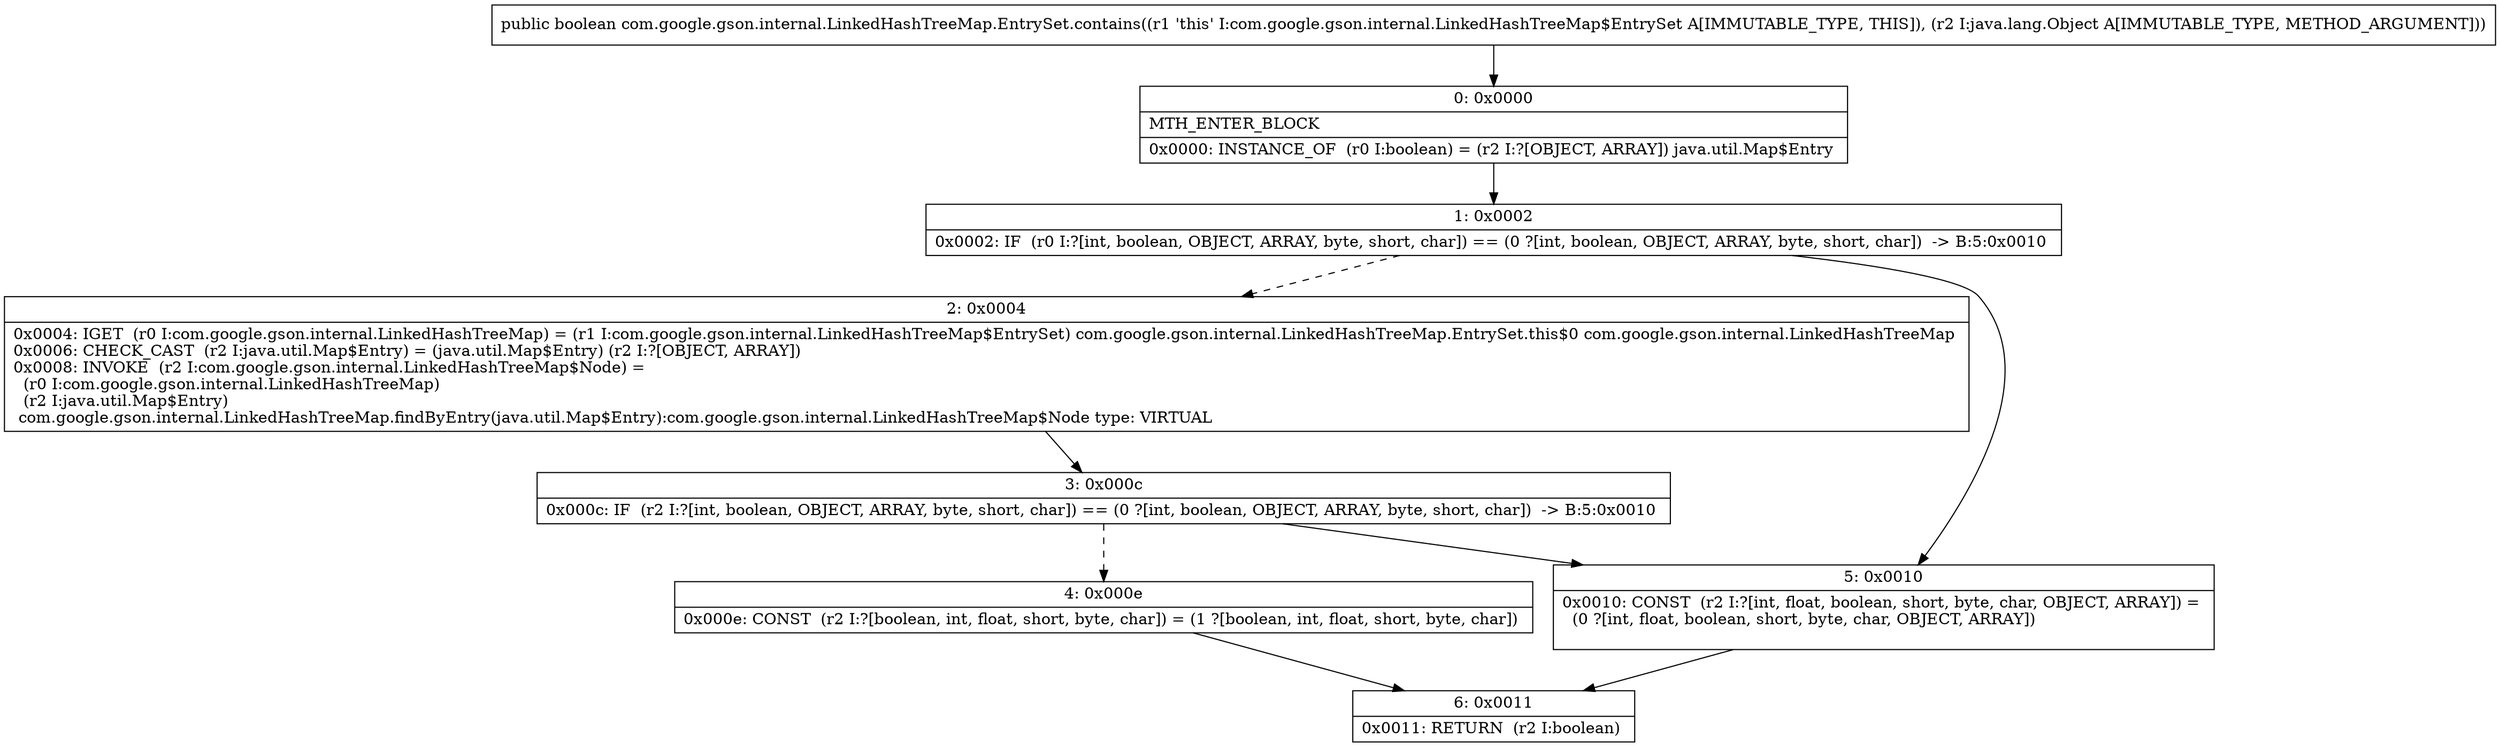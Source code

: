 digraph "CFG forcom.google.gson.internal.LinkedHashTreeMap.EntrySet.contains(Ljava\/lang\/Object;)Z" {
Node_0 [shape=record,label="{0\:\ 0x0000|MTH_ENTER_BLOCK\l|0x0000: INSTANCE_OF  (r0 I:boolean) = (r2 I:?[OBJECT, ARRAY]) java.util.Map$Entry \l}"];
Node_1 [shape=record,label="{1\:\ 0x0002|0x0002: IF  (r0 I:?[int, boolean, OBJECT, ARRAY, byte, short, char]) == (0 ?[int, boolean, OBJECT, ARRAY, byte, short, char])  \-\> B:5:0x0010 \l}"];
Node_2 [shape=record,label="{2\:\ 0x0004|0x0004: IGET  (r0 I:com.google.gson.internal.LinkedHashTreeMap) = (r1 I:com.google.gson.internal.LinkedHashTreeMap$EntrySet) com.google.gson.internal.LinkedHashTreeMap.EntrySet.this$0 com.google.gson.internal.LinkedHashTreeMap \l0x0006: CHECK_CAST  (r2 I:java.util.Map$Entry) = (java.util.Map$Entry) (r2 I:?[OBJECT, ARRAY]) \l0x0008: INVOKE  (r2 I:com.google.gson.internal.LinkedHashTreeMap$Node) = \l  (r0 I:com.google.gson.internal.LinkedHashTreeMap)\l  (r2 I:java.util.Map$Entry)\l com.google.gson.internal.LinkedHashTreeMap.findByEntry(java.util.Map$Entry):com.google.gson.internal.LinkedHashTreeMap$Node type: VIRTUAL \l}"];
Node_3 [shape=record,label="{3\:\ 0x000c|0x000c: IF  (r2 I:?[int, boolean, OBJECT, ARRAY, byte, short, char]) == (0 ?[int, boolean, OBJECT, ARRAY, byte, short, char])  \-\> B:5:0x0010 \l}"];
Node_4 [shape=record,label="{4\:\ 0x000e|0x000e: CONST  (r2 I:?[boolean, int, float, short, byte, char]) = (1 ?[boolean, int, float, short, byte, char]) \l}"];
Node_5 [shape=record,label="{5\:\ 0x0010|0x0010: CONST  (r2 I:?[int, float, boolean, short, byte, char, OBJECT, ARRAY]) = \l  (0 ?[int, float, boolean, short, byte, char, OBJECT, ARRAY])\l \l}"];
Node_6 [shape=record,label="{6\:\ 0x0011|0x0011: RETURN  (r2 I:boolean) \l}"];
MethodNode[shape=record,label="{public boolean com.google.gson.internal.LinkedHashTreeMap.EntrySet.contains((r1 'this' I:com.google.gson.internal.LinkedHashTreeMap$EntrySet A[IMMUTABLE_TYPE, THIS]), (r2 I:java.lang.Object A[IMMUTABLE_TYPE, METHOD_ARGUMENT])) }"];
MethodNode -> Node_0;
Node_0 -> Node_1;
Node_1 -> Node_2[style=dashed];
Node_1 -> Node_5;
Node_2 -> Node_3;
Node_3 -> Node_4[style=dashed];
Node_3 -> Node_5;
Node_4 -> Node_6;
Node_5 -> Node_6;
}

